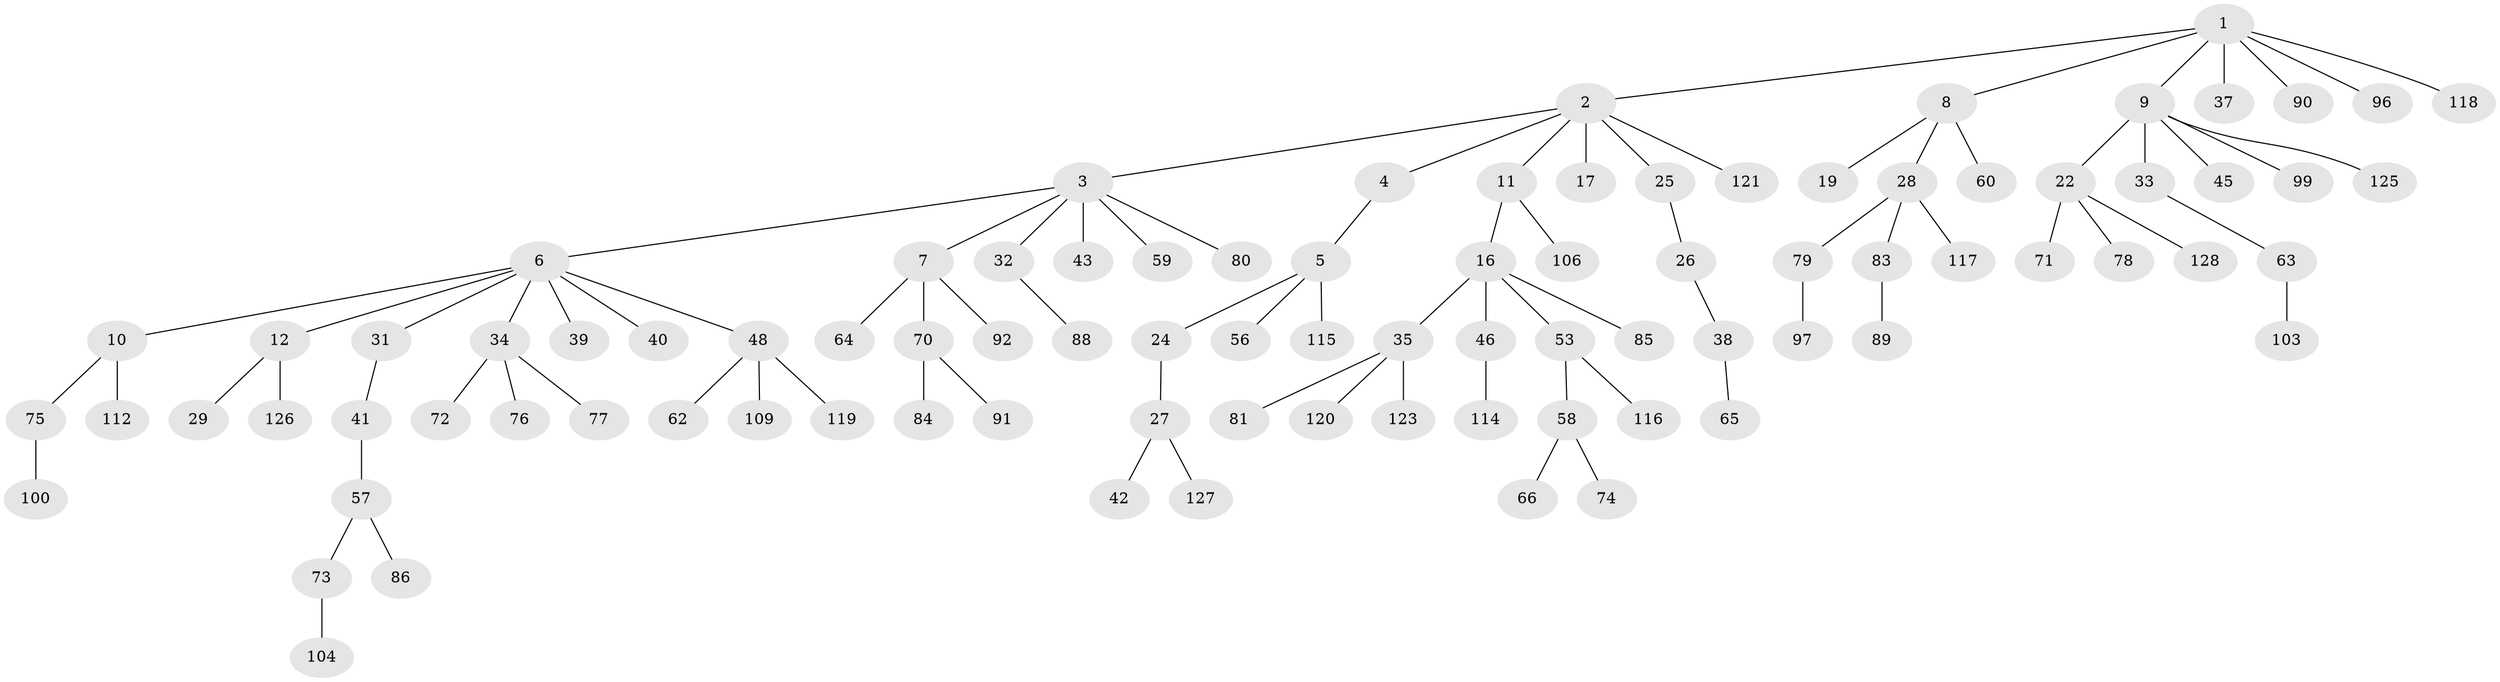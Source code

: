 // original degree distribution, {6: 0.015625, 7: 0.015625, 2: 0.2578125, 4: 0.0390625, 5: 0.03125, 3: 0.15625, 1: 0.484375}
// Generated by graph-tools (version 1.1) at 2025/42/03/06/25 10:42:06]
// undirected, 91 vertices, 90 edges
graph export_dot {
graph [start="1"]
  node [color=gray90,style=filled];
  1 [super="+20"];
  2 [super="+113"];
  3 [super="+13"];
  4;
  5 [super="+107"];
  6 [super="+21"];
  7 [super="+55"];
  8 [super="+18"];
  9 [super="+14"];
  10 [super="+23"];
  11 [super="+54"];
  12 [super="+15"];
  16 [super="+30"];
  17;
  19;
  22 [super="+51"];
  24;
  25 [super="+52"];
  26 [super="+47"];
  27 [super="+82"];
  28 [super="+44"];
  29 [super="+68"];
  31;
  32;
  33;
  34 [super="+36"];
  35 [super="+87"];
  37 [super="+94"];
  38;
  39 [super="+108"];
  40;
  41;
  42 [super="+67"];
  43;
  45 [super="+49"];
  46 [super="+122"];
  48 [super="+50"];
  53;
  56;
  57 [super="+69"];
  58 [super="+61"];
  59 [super="+124"];
  60;
  62;
  63 [super="+101"];
  64 [super="+105"];
  65;
  66;
  70;
  71;
  72 [super="+111"];
  73;
  74;
  75 [super="+98"];
  76;
  77 [super="+102"];
  78;
  79;
  80;
  81;
  83 [super="+93"];
  84;
  85 [super="+95"];
  86;
  88;
  89;
  90;
  91;
  92;
  96;
  97;
  99;
  100;
  103;
  104 [super="+110"];
  106;
  109;
  112;
  114;
  115;
  116;
  117;
  118;
  119;
  120;
  121;
  123;
  125;
  126;
  127;
  128;
  1 -- 2;
  1 -- 8;
  1 -- 9;
  1 -- 90;
  1 -- 96;
  1 -- 37;
  1 -- 118;
  2 -- 3;
  2 -- 4;
  2 -- 11;
  2 -- 17;
  2 -- 25;
  2 -- 121;
  3 -- 6;
  3 -- 7;
  3 -- 32;
  3 -- 43;
  3 -- 80;
  3 -- 59;
  4 -- 5;
  5 -- 24;
  5 -- 56;
  5 -- 115;
  6 -- 10;
  6 -- 12;
  6 -- 31;
  6 -- 48;
  6 -- 40;
  6 -- 34;
  6 -- 39;
  7 -- 64;
  7 -- 92;
  7 -- 70;
  8 -- 19;
  8 -- 28;
  8 -- 60;
  9 -- 22;
  9 -- 33;
  9 -- 125;
  9 -- 99;
  9 -- 45;
  10 -- 112;
  10 -- 75;
  11 -- 16;
  11 -- 106;
  12 -- 29;
  12 -- 126;
  16 -- 35;
  16 -- 46;
  16 -- 53;
  16 -- 85;
  22 -- 78;
  22 -- 128;
  22 -- 71;
  24 -- 27;
  25 -- 26;
  26 -- 38;
  27 -- 42;
  27 -- 127;
  28 -- 79;
  28 -- 83;
  28 -- 117;
  31 -- 41;
  32 -- 88;
  33 -- 63;
  34 -- 72;
  34 -- 76;
  34 -- 77;
  35 -- 81;
  35 -- 120;
  35 -- 123;
  38 -- 65;
  41 -- 57;
  46 -- 114;
  48 -- 109;
  48 -- 62;
  48 -- 119;
  53 -- 58;
  53 -- 116;
  57 -- 86;
  57 -- 73;
  58 -- 74;
  58 -- 66;
  63 -- 103;
  70 -- 84;
  70 -- 91;
  73 -- 104;
  75 -- 100;
  79 -- 97;
  83 -- 89;
}
